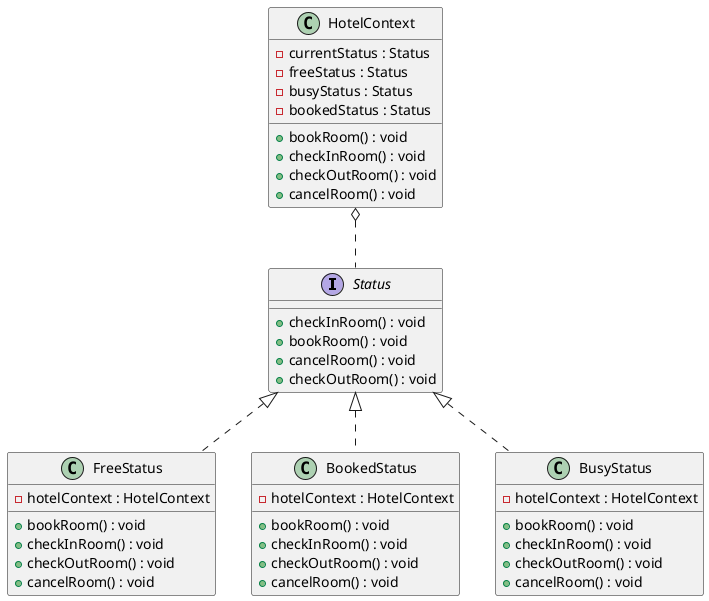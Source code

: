 @startuml

interface  Status{
    + checkInRoom() : void
    + bookRoom() : void
    + cancelRoom() : void
    + checkOutRoom() : void
}

class HotelContext {
    - currentStatus : Status
    - freeStatus : Status
    - busyStatus : Status
    - bookedStatus : Status

    + bookRoom() : void
    + checkInRoom() : void
    + checkOutRoom() : void
    + cancelRoom() : void
}

class FreeStatus implements Status{
    - hotelContext : HotelContext
    
    + bookRoom() : void
    + checkInRoom() : void
    + checkOutRoom() : void
    + cancelRoom() : void
}
class BookedStatus implements Status{
    - hotelContext : HotelContext
    
    + bookRoom() : void
    + checkInRoom() : void
    + checkOutRoom() : void
    + cancelRoom() : void
}
class BusyStatus implements Status{
    - hotelContext : HotelContext
    
    + bookRoom() : void
    + checkInRoom() : void
    + checkOutRoom() : void
    + cancelRoom() : void
}

HotelContext o.. Status

@enduml